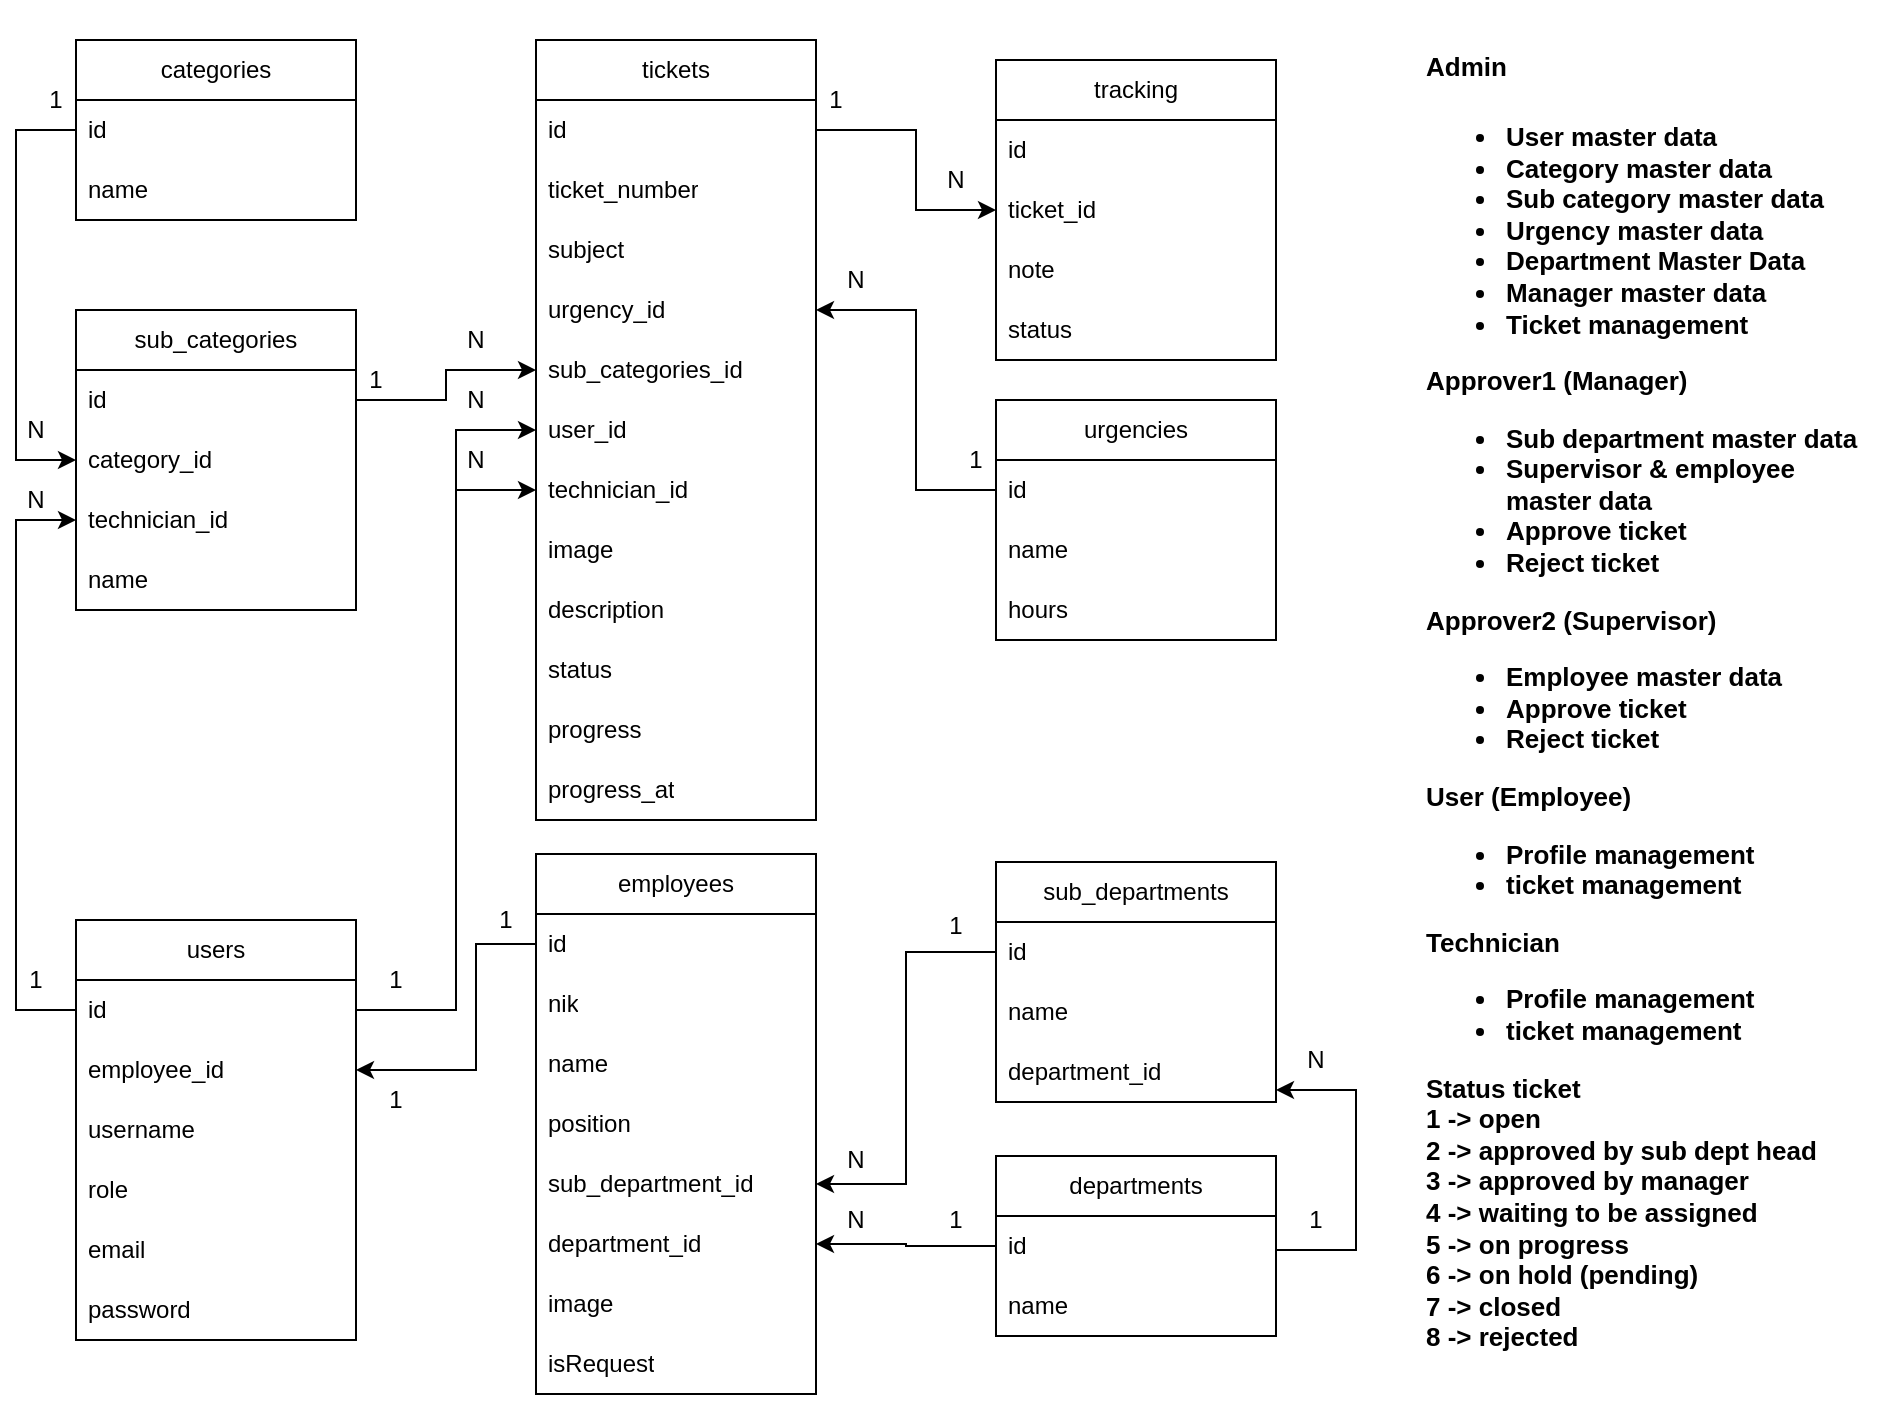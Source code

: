 <mxfile version="21.1.2" type="device">
  <diagram name="Page-1" id="7q6TbTk7eY_cchY8SYJu">
    <mxGraphModel dx="819" dy="1588" grid="1" gridSize="10" guides="1" tooltips="1" connect="1" arrows="1" fold="1" page="1" pageScale="1" pageWidth="850" pageHeight="1100" math="0" shadow="0">
      <root>
        <mxCell id="0" />
        <mxCell id="1" parent="0" />
        <mxCell id="cJtuVRCATEencA3YISi1-1" value="users" style="swimlane;fontStyle=0;childLayout=stackLayout;horizontal=1;startSize=30;horizontalStack=0;resizeParent=1;resizeParentMax=0;resizeLast=0;collapsible=1;marginBottom=0;whiteSpace=wrap;html=1;" vertex="1" parent="1">
          <mxGeometry x="60" y="230" width="140" height="210" as="geometry" />
        </mxCell>
        <mxCell id="cJtuVRCATEencA3YISi1-2" value="id" style="text;strokeColor=none;fillColor=none;align=left;verticalAlign=middle;spacingLeft=4;spacingRight=4;overflow=hidden;points=[[0,0.5],[1,0.5]];portConstraint=eastwest;rotatable=0;whiteSpace=wrap;html=1;" vertex="1" parent="cJtuVRCATEencA3YISi1-1">
          <mxGeometry y="30" width="140" height="30" as="geometry" />
        </mxCell>
        <mxCell id="cJtuVRCATEencA3YISi1-3" value="employee_id" style="text;strokeColor=none;fillColor=none;align=left;verticalAlign=middle;spacingLeft=4;spacingRight=4;overflow=hidden;points=[[0,0.5],[1,0.5]];portConstraint=eastwest;rotatable=0;whiteSpace=wrap;html=1;" vertex="1" parent="cJtuVRCATEencA3YISi1-1">
          <mxGeometry y="60" width="140" height="30" as="geometry" />
        </mxCell>
        <mxCell id="cJtuVRCATEencA3YISi1-5" value="username" style="text;strokeColor=none;fillColor=none;align=left;verticalAlign=middle;spacingLeft=4;spacingRight=4;overflow=hidden;points=[[0,0.5],[1,0.5]];portConstraint=eastwest;rotatable=0;whiteSpace=wrap;html=1;" vertex="1" parent="cJtuVRCATEencA3YISi1-1">
          <mxGeometry y="90" width="140" height="30" as="geometry" />
        </mxCell>
        <mxCell id="cJtuVRCATEencA3YISi1-6" value="role" style="text;strokeColor=none;fillColor=none;align=left;verticalAlign=middle;spacingLeft=4;spacingRight=4;overflow=hidden;points=[[0,0.5],[1,0.5]];portConstraint=eastwest;rotatable=0;whiteSpace=wrap;html=1;" vertex="1" parent="cJtuVRCATEencA3YISi1-1">
          <mxGeometry y="120" width="140" height="30" as="geometry" />
        </mxCell>
        <mxCell id="cJtuVRCATEencA3YISi1-7" value="email" style="text;strokeColor=none;fillColor=none;align=left;verticalAlign=middle;spacingLeft=4;spacingRight=4;overflow=hidden;points=[[0,0.5],[1,0.5]];portConstraint=eastwest;rotatable=0;whiteSpace=wrap;html=1;" vertex="1" parent="cJtuVRCATEencA3YISi1-1">
          <mxGeometry y="150" width="140" height="30" as="geometry" />
        </mxCell>
        <mxCell id="cJtuVRCATEencA3YISi1-8" value="password" style="text;strokeColor=none;fillColor=none;align=left;verticalAlign=middle;spacingLeft=4;spacingRight=4;overflow=hidden;points=[[0,0.5],[1,0.5]];portConstraint=eastwest;rotatable=0;whiteSpace=wrap;html=1;" vertex="1" parent="cJtuVRCATEencA3YISi1-1">
          <mxGeometry y="180" width="140" height="30" as="geometry" />
        </mxCell>
        <mxCell id="cJtuVRCATEencA3YISi1-9" value="employees" style="swimlane;fontStyle=0;childLayout=stackLayout;horizontal=1;startSize=30;horizontalStack=0;resizeParent=1;resizeParentMax=0;resizeLast=0;collapsible=1;marginBottom=0;whiteSpace=wrap;html=1;" vertex="1" parent="1">
          <mxGeometry x="290" y="197" width="140" height="270" as="geometry" />
        </mxCell>
        <mxCell id="cJtuVRCATEencA3YISi1-10" value="id" style="text;strokeColor=none;fillColor=none;align=left;verticalAlign=middle;spacingLeft=4;spacingRight=4;overflow=hidden;points=[[0,0.5],[1,0.5]];portConstraint=eastwest;rotatable=0;whiteSpace=wrap;html=1;" vertex="1" parent="cJtuVRCATEencA3YISi1-9">
          <mxGeometry y="30" width="140" height="30" as="geometry" />
        </mxCell>
        <mxCell id="cJtuVRCATEencA3YISi1-11" value="nik" style="text;strokeColor=none;fillColor=none;align=left;verticalAlign=middle;spacingLeft=4;spacingRight=4;overflow=hidden;points=[[0,0.5],[1,0.5]];portConstraint=eastwest;rotatable=0;whiteSpace=wrap;html=1;" vertex="1" parent="cJtuVRCATEencA3YISi1-9">
          <mxGeometry y="60" width="140" height="30" as="geometry" />
        </mxCell>
        <mxCell id="cJtuVRCATEencA3YISi1-12" value="name" style="text;strokeColor=none;fillColor=none;align=left;verticalAlign=middle;spacingLeft=4;spacingRight=4;overflow=hidden;points=[[0,0.5],[1,0.5]];portConstraint=eastwest;rotatable=0;whiteSpace=wrap;html=1;" vertex="1" parent="cJtuVRCATEencA3YISi1-9">
          <mxGeometry y="90" width="140" height="30" as="geometry" />
        </mxCell>
        <mxCell id="cJtuVRCATEencA3YISi1-13" value="position" style="text;strokeColor=none;fillColor=none;align=left;verticalAlign=middle;spacingLeft=4;spacingRight=4;overflow=hidden;points=[[0,0.5],[1,0.5]];portConstraint=eastwest;rotatable=0;whiteSpace=wrap;html=1;" vertex="1" parent="cJtuVRCATEencA3YISi1-9">
          <mxGeometry y="120" width="140" height="30" as="geometry" />
        </mxCell>
        <mxCell id="cJtuVRCATEencA3YISi1-98" value="sub_department_id" style="text;strokeColor=none;fillColor=none;align=left;verticalAlign=middle;spacingLeft=4;spacingRight=4;overflow=hidden;points=[[0,0.5],[1,0.5]];portConstraint=eastwest;rotatable=0;whiteSpace=wrap;html=1;" vertex="1" parent="cJtuVRCATEencA3YISi1-9">
          <mxGeometry y="150" width="140" height="30" as="geometry" />
        </mxCell>
        <mxCell id="cJtuVRCATEencA3YISi1-99" value="department_id" style="text;strokeColor=none;fillColor=none;align=left;verticalAlign=middle;spacingLeft=4;spacingRight=4;overflow=hidden;points=[[0,0.5],[1,0.5]];portConstraint=eastwest;rotatable=0;whiteSpace=wrap;html=1;" vertex="1" parent="cJtuVRCATEencA3YISi1-9">
          <mxGeometry y="180" width="140" height="30" as="geometry" />
        </mxCell>
        <mxCell id="cJtuVRCATEencA3YISi1-14" value="image" style="text;strokeColor=none;fillColor=none;align=left;verticalAlign=middle;spacingLeft=4;spacingRight=4;overflow=hidden;points=[[0,0.5],[1,0.5]];portConstraint=eastwest;rotatable=0;whiteSpace=wrap;html=1;" vertex="1" parent="cJtuVRCATEencA3YISi1-9">
          <mxGeometry y="210" width="140" height="30" as="geometry" />
        </mxCell>
        <mxCell id="cJtuVRCATEencA3YISi1-15" value="isRequest" style="text;strokeColor=none;fillColor=none;align=left;verticalAlign=middle;spacingLeft=4;spacingRight=4;overflow=hidden;points=[[0,0.5],[1,0.5]];portConstraint=eastwest;rotatable=0;whiteSpace=wrap;html=1;" vertex="1" parent="cJtuVRCATEencA3YISi1-9">
          <mxGeometry y="240" width="140" height="30" as="geometry" />
        </mxCell>
        <mxCell id="cJtuVRCATEencA3YISi1-22" value="sub_departments" style="swimlane;fontStyle=0;childLayout=stackLayout;horizontal=1;startSize=30;horizontalStack=0;resizeParent=1;resizeParentMax=0;resizeLast=0;collapsible=1;marginBottom=0;whiteSpace=wrap;html=1;" vertex="1" parent="1">
          <mxGeometry x="520" y="201" width="140" height="120" as="geometry" />
        </mxCell>
        <mxCell id="cJtuVRCATEencA3YISi1-23" value="id" style="text;strokeColor=none;fillColor=none;align=left;verticalAlign=middle;spacingLeft=4;spacingRight=4;overflow=hidden;points=[[0,0.5],[1,0.5]];portConstraint=eastwest;rotatable=0;whiteSpace=wrap;html=1;" vertex="1" parent="cJtuVRCATEencA3YISi1-22">
          <mxGeometry y="30" width="140" height="30" as="geometry" />
        </mxCell>
        <mxCell id="cJtuVRCATEencA3YISi1-24" value="name" style="text;strokeColor=none;fillColor=none;align=left;verticalAlign=middle;spacingLeft=4;spacingRight=4;overflow=hidden;points=[[0,0.5],[1,0.5]];portConstraint=eastwest;rotatable=0;whiteSpace=wrap;html=1;" vertex="1" parent="cJtuVRCATEencA3YISi1-22">
          <mxGeometry y="60" width="140" height="30" as="geometry" />
        </mxCell>
        <mxCell id="cJtuVRCATEencA3YISi1-25" value="department_id" style="text;strokeColor=none;fillColor=none;align=left;verticalAlign=middle;spacingLeft=4;spacingRight=4;overflow=hidden;points=[[0,0.5],[1,0.5]];portConstraint=eastwest;rotatable=0;whiteSpace=wrap;html=1;" vertex="1" parent="cJtuVRCATEencA3YISi1-22">
          <mxGeometry y="90" width="140" height="30" as="geometry" />
        </mxCell>
        <mxCell id="cJtuVRCATEencA3YISi1-27" value="departments" style="swimlane;fontStyle=0;childLayout=stackLayout;horizontal=1;startSize=30;horizontalStack=0;resizeParent=1;resizeParentMax=0;resizeLast=0;collapsible=1;marginBottom=0;whiteSpace=wrap;html=1;" vertex="1" parent="1">
          <mxGeometry x="520" y="348" width="140" height="90" as="geometry" />
        </mxCell>
        <mxCell id="cJtuVRCATEencA3YISi1-28" value="id" style="text;strokeColor=none;fillColor=none;align=left;verticalAlign=middle;spacingLeft=4;spacingRight=4;overflow=hidden;points=[[0,0.5],[1,0.5]];portConstraint=eastwest;rotatable=0;whiteSpace=wrap;html=1;" vertex="1" parent="cJtuVRCATEencA3YISi1-27">
          <mxGeometry y="30" width="140" height="30" as="geometry" />
        </mxCell>
        <mxCell id="cJtuVRCATEencA3YISi1-29" value="name" style="text;strokeColor=none;fillColor=none;align=left;verticalAlign=middle;spacingLeft=4;spacingRight=4;overflow=hidden;points=[[0,0.5],[1,0.5]];portConstraint=eastwest;rotatable=0;whiteSpace=wrap;html=1;" vertex="1" parent="cJtuVRCATEencA3YISi1-27">
          <mxGeometry y="60" width="140" height="30" as="geometry" />
        </mxCell>
        <mxCell id="cJtuVRCATEencA3YISi1-31" value="tickets" style="swimlane;fontStyle=0;childLayout=stackLayout;horizontal=1;startSize=30;horizontalStack=0;resizeParent=1;resizeParentMax=0;resizeLast=0;collapsible=1;marginBottom=0;whiteSpace=wrap;html=1;" vertex="1" parent="1">
          <mxGeometry x="290" y="-210" width="140" height="390" as="geometry" />
        </mxCell>
        <mxCell id="cJtuVRCATEencA3YISi1-32" value="id" style="text;strokeColor=none;fillColor=none;align=left;verticalAlign=middle;spacingLeft=4;spacingRight=4;overflow=hidden;points=[[0,0.5],[1,0.5]];portConstraint=eastwest;rotatable=0;whiteSpace=wrap;html=1;" vertex="1" parent="cJtuVRCATEencA3YISi1-31">
          <mxGeometry y="30" width="140" height="30" as="geometry" />
        </mxCell>
        <mxCell id="cJtuVRCATEencA3YISi1-33" value="ticket_number" style="text;strokeColor=none;fillColor=none;align=left;verticalAlign=middle;spacingLeft=4;spacingRight=4;overflow=hidden;points=[[0,0.5],[1,0.5]];portConstraint=eastwest;rotatable=0;whiteSpace=wrap;html=1;" vertex="1" parent="cJtuVRCATEencA3YISi1-31">
          <mxGeometry y="60" width="140" height="30" as="geometry" />
        </mxCell>
        <mxCell id="cJtuVRCATEencA3YISi1-126" value="subject" style="text;strokeColor=none;fillColor=none;align=left;verticalAlign=middle;spacingLeft=4;spacingRight=4;overflow=hidden;points=[[0,0.5],[1,0.5]];portConstraint=eastwest;rotatable=0;whiteSpace=wrap;html=1;" vertex="1" parent="cJtuVRCATEencA3YISi1-31">
          <mxGeometry y="90" width="140" height="30" as="geometry" />
        </mxCell>
        <mxCell id="cJtuVRCATEencA3YISi1-34" value="urgency_id" style="text;strokeColor=none;fillColor=none;align=left;verticalAlign=middle;spacingLeft=4;spacingRight=4;overflow=hidden;points=[[0,0.5],[1,0.5]];portConstraint=eastwest;rotatable=0;whiteSpace=wrap;html=1;" vertex="1" parent="cJtuVRCATEencA3YISi1-31">
          <mxGeometry y="120" width="140" height="30" as="geometry" />
        </mxCell>
        <mxCell id="cJtuVRCATEencA3YISi1-37" value="sub_categories_id" style="text;strokeColor=none;fillColor=none;align=left;verticalAlign=middle;spacingLeft=4;spacingRight=4;overflow=hidden;points=[[0,0.5],[1,0.5]];portConstraint=eastwest;rotatable=0;whiteSpace=wrap;html=1;" vertex="1" parent="cJtuVRCATEencA3YISi1-31">
          <mxGeometry y="150" width="140" height="30" as="geometry" />
        </mxCell>
        <mxCell id="cJtuVRCATEencA3YISi1-35" value="user_id" style="text;strokeColor=none;fillColor=none;align=left;verticalAlign=middle;spacingLeft=4;spacingRight=4;overflow=hidden;points=[[0,0.5],[1,0.5]];portConstraint=eastwest;rotatable=0;whiteSpace=wrap;html=1;" vertex="1" parent="cJtuVRCATEencA3YISi1-31">
          <mxGeometry y="180" width="140" height="30" as="geometry" />
        </mxCell>
        <mxCell id="cJtuVRCATEencA3YISi1-36" value="technician_id" style="text;strokeColor=none;fillColor=none;align=left;verticalAlign=middle;spacingLeft=4;spacingRight=4;overflow=hidden;points=[[0,0.5],[1,0.5]];portConstraint=eastwest;rotatable=0;whiteSpace=wrap;html=1;" vertex="1" parent="cJtuVRCATEencA3YISi1-31">
          <mxGeometry y="210" width="140" height="30" as="geometry" />
        </mxCell>
        <mxCell id="cJtuVRCATEencA3YISi1-38" value="image" style="text;strokeColor=none;fillColor=none;align=left;verticalAlign=middle;spacingLeft=4;spacingRight=4;overflow=hidden;points=[[0,0.5],[1,0.5]];portConstraint=eastwest;rotatable=0;whiteSpace=wrap;html=1;" vertex="1" parent="cJtuVRCATEencA3YISi1-31">
          <mxGeometry y="240" width="140" height="30" as="geometry" />
        </mxCell>
        <mxCell id="cJtuVRCATEencA3YISi1-39" value="description" style="text;strokeColor=none;fillColor=none;align=left;verticalAlign=middle;spacingLeft=4;spacingRight=4;overflow=hidden;points=[[0,0.5],[1,0.5]];portConstraint=eastwest;rotatable=0;whiteSpace=wrap;html=1;" vertex="1" parent="cJtuVRCATEencA3YISi1-31">
          <mxGeometry y="270" width="140" height="30" as="geometry" />
        </mxCell>
        <mxCell id="cJtuVRCATEencA3YISi1-40" value="status" style="text;strokeColor=none;fillColor=none;align=left;verticalAlign=middle;spacingLeft=4;spacingRight=4;overflow=hidden;points=[[0,0.5],[1,0.5]];portConstraint=eastwest;rotatable=0;whiteSpace=wrap;html=1;" vertex="1" parent="cJtuVRCATEencA3YISi1-31">
          <mxGeometry y="300" width="140" height="30" as="geometry" />
        </mxCell>
        <mxCell id="cJtuVRCATEencA3YISi1-41" value="progress" style="text;strokeColor=none;fillColor=none;align=left;verticalAlign=middle;spacingLeft=4;spacingRight=4;overflow=hidden;points=[[0,0.5],[1,0.5]];portConstraint=eastwest;rotatable=0;whiteSpace=wrap;html=1;" vertex="1" parent="cJtuVRCATEencA3YISi1-31">
          <mxGeometry y="330" width="140" height="30" as="geometry" />
        </mxCell>
        <mxCell id="cJtuVRCATEencA3YISi1-127" value="progress_at" style="text;strokeColor=none;fillColor=none;align=left;verticalAlign=middle;spacingLeft=4;spacingRight=4;overflow=hidden;points=[[0,0.5],[1,0.5]];portConstraint=eastwest;rotatable=0;whiteSpace=wrap;html=1;" vertex="1" parent="cJtuVRCATEencA3YISi1-31">
          <mxGeometry y="360" width="140" height="30" as="geometry" />
        </mxCell>
        <mxCell id="cJtuVRCATEencA3YISi1-42" value="categories" style="swimlane;fontStyle=0;childLayout=stackLayout;horizontal=1;startSize=30;horizontalStack=0;resizeParent=1;resizeParentMax=0;resizeLast=0;collapsible=1;marginBottom=0;whiteSpace=wrap;html=1;" vertex="1" parent="1">
          <mxGeometry x="60" y="-210" width="140" height="90" as="geometry" />
        </mxCell>
        <mxCell id="cJtuVRCATEencA3YISi1-43" value="id" style="text;strokeColor=none;fillColor=none;align=left;verticalAlign=middle;spacingLeft=4;spacingRight=4;overflow=hidden;points=[[0,0.5],[1,0.5]];portConstraint=eastwest;rotatable=0;whiteSpace=wrap;html=1;" vertex="1" parent="cJtuVRCATEencA3YISi1-42">
          <mxGeometry y="30" width="140" height="30" as="geometry" />
        </mxCell>
        <mxCell id="cJtuVRCATEencA3YISi1-44" value="name" style="text;strokeColor=none;fillColor=none;align=left;verticalAlign=middle;spacingLeft=4;spacingRight=4;overflow=hidden;points=[[0,0.5],[1,0.5]];portConstraint=eastwest;rotatable=0;whiteSpace=wrap;html=1;" vertex="1" parent="cJtuVRCATEencA3YISi1-42">
          <mxGeometry y="60" width="140" height="30" as="geometry" />
        </mxCell>
        <mxCell id="cJtuVRCATEencA3YISi1-45" value="sub_categories" style="swimlane;fontStyle=0;childLayout=stackLayout;horizontal=1;startSize=30;horizontalStack=0;resizeParent=1;resizeParentMax=0;resizeLast=0;collapsible=1;marginBottom=0;whiteSpace=wrap;html=1;" vertex="1" parent="1">
          <mxGeometry x="60" y="-75" width="140" height="150" as="geometry" />
        </mxCell>
        <mxCell id="cJtuVRCATEencA3YISi1-46" value="id" style="text;strokeColor=none;fillColor=none;align=left;verticalAlign=middle;spacingLeft=4;spacingRight=4;overflow=hidden;points=[[0,0.5],[1,0.5]];portConstraint=eastwest;rotatable=0;whiteSpace=wrap;html=1;" vertex="1" parent="cJtuVRCATEencA3YISi1-45">
          <mxGeometry y="30" width="140" height="30" as="geometry" />
        </mxCell>
        <mxCell id="cJtuVRCATEencA3YISi1-47" value="category_id" style="text;strokeColor=none;fillColor=none;align=left;verticalAlign=middle;spacingLeft=4;spacingRight=4;overflow=hidden;points=[[0,0.5],[1,0.5]];portConstraint=eastwest;rotatable=0;whiteSpace=wrap;html=1;" vertex="1" parent="cJtuVRCATEencA3YISi1-45">
          <mxGeometry y="60" width="140" height="30" as="geometry" />
        </mxCell>
        <mxCell id="cJtuVRCATEencA3YISi1-48" value="technician_id" style="text;strokeColor=none;fillColor=none;align=left;verticalAlign=middle;spacingLeft=4;spacingRight=4;overflow=hidden;points=[[0,0.5],[1,0.5]];portConstraint=eastwest;rotatable=0;whiteSpace=wrap;html=1;" vertex="1" parent="cJtuVRCATEencA3YISi1-45">
          <mxGeometry y="90" width="140" height="30" as="geometry" />
        </mxCell>
        <mxCell id="cJtuVRCATEencA3YISi1-49" value="name" style="text;strokeColor=none;fillColor=none;align=left;verticalAlign=middle;spacingLeft=4;spacingRight=4;overflow=hidden;points=[[0,0.5],[1,0.5]];portConstraint=eastwest;rotatable=0;whiteSpace=wrap;html=1;" vertex="1" parent="cJtuVRCATEencA3YISi1-45">
          <mxGeometry y="120" width="140" height="30" as="geometry" />
        </mxCell>
        <mxCell id="cJtuVRCATEencA3YISi1-50" value="tracking" style="swimlane;fontStyle=0;childLayout=stackLayout;horizontal=1;startSize=30;horizontalStack=0;resizeParent=1;resizeParentMax=0;resizeLast=0;collapsible=1;marginBottom=0;whiteSpace=wrap;html=1;" vertex="1" parent="1">
          <mxGeometry x="520" y="-200" width="140" height="150" as="geometry" />
        </mxCell>
        <mxCell id="cJtuVRCATEencA3YISi1-51" value="id" style="text;strokeColor=none;fillColor=none;align=left;verticalAlign=middle;spacingLeft=4;spacingRight=4;overflow=hidden;points=[[0,0.5],[1,0.5]];portConstraint=eastwest;rotatable=0;whiteSpace=wrap;html=1;" vertex="1" parent="cJtuVRCATEencA3YISi1-50">
          <mxGeometry y="30" width="140" height="30" as="geometry" />
        </mxCell>
        <mxCell id="cJtuVRCATEencA3YISi1-52" value="ticket_id" style="text;strokeColor=none;fillColor=none;align=left;verticalAlign=middle;spacingLeft=4;spacingRight=4;overflow=hidden;points=[[0,0.5],[1,0.5]];portConstraint=eastwest;rotatable=0;whiteSpace=wrap;html=1;" vertex="1" parent="cJtuVRCATEencA3YISi1-50">
          <mxGeometry y="60" width="140" height="30" as="geometry" />
        </mxCell>
        <mxCell id="cJtuVRCATEencA3YISi1-53" value="note" style="text;strokeColor=none;fillColor=none;align=left;verticalAlign=middle;spacingLeft=4;spacingRight=4;overflow=hidden;points=[[0,0.5],[1,0.5]];portConstraint=eastwest;rotatable=0;whiteSpace=wrap;html=1;" vertex="1" parent="cJtuVRCATEencA3YISi1-50">
          <mxGeometry y="90" width="140" height="30" as="geometry" />
        </mxCell>
        <mxCell id="cJtuVRCATEencA3YISi1-54" value="status" style="text;strokeColor=none;fillColor=none;align=left;verticalAlign=middle;spacingLeft=4;spacingRight=4;overflow=hidden;points=[[0,0.5],[1,0.5]];portConstraint=eastwest;rotatable=0;whiteSpace=wrap;html=1;" vertex="1" parent="cJtuVRCATEencA3YISi1-50">
          <mxGeometry y="120" width="140" height="30" as="geometry" />
        </mxCell>
        <mxCell id="cJtuVRCATEencA3YISi1-55" value="" style="endArrow=classic;html=1;rounded=0;exitX=1;exitY=0.5;exitDx=0;exitDy=0;entryX=0;entryY=0.5;entryDx=0;entryDy=0;" edge="1" parent="1" source="cJtuVRCATEencA3YISi1-32" target="cJtuVRCATEencA3YISi1-52">
          <mxGeometry width="50" height="50" relative="1" as="geometry">
            <mxPoint x="290" y="70" as="sourcePoint" />
            <mxPoint x="340" y="20" as="targetPoint" />
            <Array as="points">
              <mxPoint x="480" y="-165" />
              <mxPoint x="480" y="-125" />
            </Array>
          </mxGeometry>
        </mxCell>
        <mxCell id="cJtuVRCATEencA3YISi1-56" value="urgencies" style="swimlane;fontStyle=0;childLayout=stackLayout;horizontal=1;startSize=30;horizontalStack=0;resizeParent=1;resizeParentMax=0;resizeLast=0;collapsible=1;marginBottom=0;whiteSpace=wrap;html=1;" vertex="1" parent="1">
          <mxGeometry x="520" y="-30" width="140" height="120" as="geometry" />
        </mxCell>
        <mxCell id="cJtuVRCATEencA3YISi1-57" value="id" style="text;strokeColor=none;fillColor=none;align=left;verticalAlign=middle;spacingLeft=4;spacingRight=4;overflow=hidden;points=[[0,0.5],[1,0.5]];portConstraint=eastwest;rotatable=0;whiteSpace=wrap;html=1;" vertex="1" parent="cJtuVRCATEencA3YISi1-56">
          <mxGeometry y="30" width="140" height="30" as="geometry" />
        </mxCell>
        <mxCell id="cJtuVRCATEencA3YISi1-58" value="name" style="text;strokeColor=none;fillColor=none;align=left;verticalAlign=middle;spacingLeft=4;spacingRight=4;overflow=hidden;points=[[0,0.5],[1,0.5]];portConstraint=eastwest;rotatable=0;whiteSpace=wrap;html=1;" vertex="1" parent="cJtuVRCATEencA3YISi1-56">
          <mxGeometry y="60" width="140" height="30" as="geometry" />
        </mxCell>
        <mxCell id="cJtuVRCATEencA3YISi1-59" value="hours" style="text;strokeColor=none;fillColor=none;align=left;verticalAlign=middle;spacingLeft=4;spacingRight=4;overflow=hidden;points=[[0,0.5],[1,0.5]];portConstraint=eastwest;rotatable=0;whiteSpace=wrap;html=1;" vertex="1" parent="cJtuVRCATEencA3YISi1-56">
          <mxGeometry y="90" width="140" height="30" as="geometry" />
        </mxCell>
        <mxCell id="cJtuVRCATEencA3YISi1-60" value="" style="endArrow=classic;html=1;rounded=0;entryX=1;entryY=0.5;entryDx=0;entryDy=0;exitX=0;exitY=0.5;exitDx=0;exitDy=0;" edge="1" parent="1" source="cJtuVRCATEencA3YISi1-57" target="cJtuVRCATEencA3YISi1-34">
          <mxGeometry width="50" height="50" relative="1" as="geometry">
            <mxPoint x="290" y="-40" as="sourcePoint" />
            <mxPoint x="340" y="-90" as="targetPoint" />
            <Array as="points">
              <mxPoint x="480" y="15" />
              <mxPoint x="480" y="-75" />
            </Array>
          </mxGeometry>
        </mxCell>
        <mxCell id="cJtuVRCATEencA3YISi1-68" value="1" style="text;html=1;strokeColor=none;fillColor=none;align=center;verticalAlign=middle;whiteSpace=wrap;rounded=0;" vertex="1" parent="1">
          <mxGeometry x="430" y="-190" width="20" height="20" as="geometry" />
        </mxCell>
        <mxCell id="cJtuVRCATEencA3YISi1-69" value="N" style="text;html=1;strokeColor=none;fillColor=none;align=center;verticalAlign=middle;whiteSpace=wrap;rounded=0;" vertex="1" parent="1">
          <mxGeometry x="490" y="-150" width="20" height="20" as="geometry" />
        </mxCell>
        <mxCell id="cJtuVRCATEencA3YISi1-70" value="N" style="text;html=1;strokeColor=none;fillColor=none;align=center;verticalAlign=middle;whiteSpace=wrap;rounded=0;" vertex="1" parent="1">
          <mxGeometry x="440" y="-100" width="20" height="20" as="geometry" />
        </mxCell>
        <mxCell id="cJtuVRCATEencA3YISi1-71" value="1" style="text;html=1;strokeColor=none;fillColor=none;align=center;verticalAlign=middle;whiteSpace=wrap;rounded=0;" vertex="1" parent="1">
          <mxGeometry x="500" y="-10" width="20" height="20" as="geometry" />
        </mxCell>
        <mxCell id="cJtuVRCATEencA3YISi1-100" style="edgeStyle=orthogonalEdgeStyle;rounded=0;orthogonalLoop=1;jettySize=auto;html=1;exitX=1;exitY=0.5;exitDx=0;exitDy=0;" edge="1" parent="1" source="cJtuVRCATEencA3YISi1-28" target="cJtuVRCATEencA3YISi1-25">
          <mxGeometry relative="1" as="geometry">
            <Array as="points">
              <mxPoint x="700" y="395" />
              <mxPoint x="700" y="315" />
            </Array>
          </mxGeometry>
        </mxCell>
        <mxCell id="cJtuVRCATEencA3YISi1-101" style="edgeStyle=orthogonalEdgeStyle;rounded=0;orthogonalLoop=1;jettySize=auto;html=1;" edge="1" parent="1" source="cJtuVRCATEencA3YISi1-23" target="cJtuVRCATEencA3YISi1-98">
          <mxGeometry relative="1" as="geometry" />
        </mxCell>
        <mxCell id="cJtuVRCATEencA3YISi1-102" style="edgeStyle=orthogonalEdgeStyle;rounded=0;orthogonalLoop=1;jettySize=auto;html=1;entryX=1;entryY=0.5;entryDx=0;entryDy=0;" edge="1" parent="1" source="cJtuVRCATEencA3YISi1-28" target="cJtuVRCATEencA3YISi1-99">
          <mxGeometry relative="1" as="geometry" />
        </mxCell>
        <mxCell id="cJtuVRCATEencA3YISi1-103" style="edgeStyle=orthogonalEdgeStyle;rounded=0;orthogonalLoop=1;jettySize=auto;html=1;entryX=1;entryY=0.5;entryDx=0;entryDy=0;exitX=0;exitY=0.5;exitDx=0;exitDy=0;" edge="1" parent="1" source="cJtuVRCATEencA3YISi1-10" target="cJtuVRCATEencA3YISi1-3">
          <mxGeometry relative="1" as="geometry">
            <Array as="points">
              <mxPoint x="260" y="242" />
              <mxPoint x="260" y="305" />
            </Array>
          </mxGeometry>
        </mxCell>
        <mxCell id="cJtuVRCATEencA3YISi1-104" style="edgeStyle=orthogonalEdgeStyle;rounded=0;orthogonalLoop=1;jettySize=auto;html=1;entryX=0;entryY=0.5;entryDx=0;entryDy=0;" edge="1" parent="1" source="cJtuVRCATEencA3YISi1-2" target="cJtuVRCATEencA3YISi1-48">
          <mxGeometry relative="1" as="geometry">
            <Array as="points">
              <mxPoint x="30" y="275" />
              <mxPoint x="30" y="30" />
            </Array>
          </mxGeometry>
        </mxCell>
        <mxCell id="cJtuVRCATEencA3YISi1-107" style="edgeStyle=orthogonalEdgeStyle;rounded=0;orthogonalLoop=1;jettySize=auto;html=1;entryX=0;entryY=0.5;entryDx=0;entryDy=0;" edge="1" parent="1" source="cJtuVRCATEencA3YISi1-2" target="cJtuVRCATEencA3YISi1-35">
          <mxGeometry relative="1" as="geometry">
            <Array as="points">
              <mxPoint x="250" y="275" />
              <mxPoint x="250" y="-15" />
            </Array>
          </mxGeometry>
        </mxCell>
        <mxCell id="cJtuVRCATEencA3YISi1-108" style="edgeStyle=orthogonalEdgeStyle;rounded=0;orthogonalLoop=1;jettySize=auto;html=1;entryX=0;entryY=0.5;entryDx=0;entryDy=0;" edge="1" parent="1" source="cJtuVRCATEencA3YISi1-2" target="cJtuVRCATEencA3YISi1-36">
          <mxGeometry relative="1" as="geometry">
            <Array as="points">
              <mxPoint x="250" y="275" />
              <mxPoint x="250" y="15" />
            </Array>
          </mxGeometry>
        </mxCell>
        <mxCell id="cJtuVRCATEencA3YISi1-110" value="1" style="text;html=1;strokeColor=none;fillColor=none;align=center;verticalAlign=middle;whiteSpace=wrap;rounded=0;" vertex="1" parent="1">
          <mxGeometry x="670" y="370" width="20" height="20" as="geometry" />
        </mxCell>
        <mxCell id="cJtuVRCATEencA3YISi1-111" value="N" style="text;html=1;strokeColor=none;fillColor=none;align=center;verticalAlign=middle;whiteSpace=wrap;rounded=0;" vertex="1" parent="1">
          <mxGeometry x="670" y="290" width="20" height="20" as="geometry" />
        </mxCell>
        <mxCell id="cJtuVRCATEencA3YISi1-112" value="1" style="text;html=1;strokeColor=none;fillColor=none;align=center;verticalAlign=middle;whiteSpace=wrap;rounded=0;" vertex="1" parent="1">
          <mxGeometry x="490" y="370" width="20" height="20" as="geometry" />
        </mxCell>
        <mxCell id="cJtuVRCATEencA3YISi1-113" value="N" style="text;html=1;strokeColor=none;fillColor=none;align=center;verticalAlign=middle;whiteSpace=wrap;rounded=0;" vertex="1" parent="1">
          <mxGeometry x="440" y="370" width="20" height="20" as="geometry" />
        </mxCell>
        <mxCell id="cJtuVRCATEencA3YISi1-114" value="1" style="text;html=1;strokeColor=none;fillColor=none;align=center;verticalAlign=middle;whiteSpace=wrap;rounded=0;" vertex="1" parent="1">
          <mxGeometry x="490" y="223" width="20" height="20" as="geometry" />
        </mxCell>
        <mxCell id="cJtuVRCATEencA3YISi1-115" value="N" style="text;html=1;strokeColor=none;fillColor=none;align=center;verticalAlign=middle;whiteSpace=wrap;rounded=0;" vertex="1" parent="1">
          <mxGeometry x="440" y="340" width="20" height="20" as="geometry" />
        </mxCell>
        <mxCell id="cJtuVRCATEencA3YISi1-116" value="1" style="text;html=1;strokeColor=none;fillColor=none;align=center;verticalAlign=middle;whiteSpace=wrap;rounded=0;" vertex="1" parent="1">
          <mxGeometry x="265" y="220" width="20" height="20" as="geometry" />
        </mxCell>
        <mxCell id="cJtuVRCATEencA3YISi1-117" value="1" style="text;html=1;strokeColor=none;fillColor=none;align=center;verticalAlign=middle;whiteSpace=wrap;rounded=0;" vertex="1" parent="1">
          <mxGeometry x="210" y="310" width="20" height="20" as="geometry" />
        </mxCell>
        <mxCell id="cJtuVRCATEencA3YISi1-118" value="1" style="text;html=1;strokeColor=none;fillColor=none;align=center;verticalAlign=middle;whiteSpace=wrap;rounded=0;" vertex="1" parent="1">
          <mxGeometry x="30" y="250" width="20" height="20" as="geometry" />
        </mxCell>
        <mxCell id="cJtuVRCATEencA3YISi1-119" value="N" style="text;html=1;strokeColor=none;fillColor=none;align=center;verticalAlign=middle;whiteSpace=wrap;rounded=0;" vertex="1" parent="1">
          <mxGeometry x="30" y="10" width="20" height="20" as="geometry" />
        </mxCell>
        <mxCell id="cJtuVRCATEencA3YISi1-121" value="N" style="text;html=1;strokeColor=none;fillColor=none;align=center;verticalAlign=middle;whiteSpace=wrap;rounded=0;" vertex="1" parent="1">
          <mxGeometry x="250" y="-70" width="20" height="20" as="geometry" />
        </mxCell>
        <mxCell id="cJtuVRCATEencA3YISi1-122" value="1" style="text;html=1;strokeColor=none;fillColor=none;align=center;verticalAlign=middle;whiteSpace=wrap;rounded=0;" vertex="1" parent="1">
          <mxGeometry x="210" y="250" width="20" height="20" as="geometry" />
        </mxCell>
        <mxCell id="cJtuVRCATEencA3YISi1-123" value="N" style="text;html=1;strokeColor=none;fillColor=none;align=center;verticalAlign=middle;whiteSpace=wrap;rounded=0;" vertex="1" parent="1">
          <mxGeometry x="250" y="-40" width="20" height="20" as="geometry" />
        </mxCell>
        <mxCell id="cJtuVRCATEencA3YISi1-124" value="N" style="text;html=1;strokeColor=none;fillColor=none;align=center;verticalAlign=middle;whiteSpace=wrap;rounded=0;" vertex="1" parent="1">
          <mxGeometry x="250" y="-10" width="20" height="20" as="geometry" />
        </mxCell>
        <mxCell id="cJtuVRCATEencA3YISi1-125" value="&lt;h1&gt;&lt;b style=&quot;font-size: 13px; background-color: initial;&quot;&gt;Admin&lt;/b&gt;&lt;br&gt;&lt;/h1&gt;&lt;div style=&quot;font-size: 13px;&quot;&gt;&lt;ul style=&quot;&quot;&gt;&lt;li&gt;&lt;b style=&quot;&quot;&gt;&lt;font style=&quot;font-size: 13px;&quot;&gt;User master data&lt;/font&gt;&lt;/b&gt;&lt;/li&gt;&lt;li&gt;&lt;b style=&quot;&quot;&gt;&lt;font style=&quot;font-size: 13px;&quot;&gt;Category master data&lt;/font&gt;&lt;/b&gt;&lt;/li&gt;&lt;li&gt;&lt;b style=&quot;&quot;&gt;&lt;font style=&quot;font-size: 13px;&quot;&gt;Sub category master data&lt;/font&gt;&lt;/b&gt;&lt;/li&gt;&lt;li&gt;&lt;b style=&quot;&quot;&gt;&lt;font style=&quot;font-size: 13px;&quot;&gt;Urgency master data&lt;/font&gt;&lt;/b&gt;&lt;/li&gt;&lt;li&gt;&lt;b style=&quot;&quot;&gt;&lt;font style=&quot;font-size: 13px;&quot;&gt;Department Master Data&lt;/font&gt;&lt;/b&gt;&lt;/li&gt;&lt;li&gt;&lt;b style=&quot;&quot;&gt;&lt;font style=&quot;font-size: 13px;&quot;&gt;Manager master data&lt;/font&gt;&lt;/b&gt;&lt;/li&gt;&lt;li&gt;&lt;b style=&quot;&quot;&gt;&lt;font style=&quot;font-size: 13px;&quot;&gt;Ticket management&amp;nbsp;&lt;/font&gt;&lt;/b&gt;&lt;/li&gt;&lt;/ul&gt;&lt;/div&gt;&lt;div style=&quot;font-size: 13px;&quot;&gt;&lt;b&gt;&lt;font style=&quot;font-size: 13px;&quot;&gt;Approver1 (Manager)&lt;/font&gt;&lt;/b&gt;&lt;/div&gt;&lt;div style=&quot;font-size: 13px;&quot;&gt;&lt;ul&gt;&lt;li&gt;&lt;b&gt;&lt;font style=&quot;font-size: 13px;&quot;&gt;Sub department master data&lt;/font&gt;&lt;/b&gt;&lt;/li&gt;&lt;li&gt;&lt;b&gt;&lt;font style=&quot;font-size: 13px;&quot;&gt;Supervisor &amp;amp; employee master data&lt;/font&gt;&lt;/b&gt;&lt;/li&gt;&lt;li&gt;&lt;b&gt;&lt;font style=&quot;font-size: 13px;&quot;&gt;Approve ticket&lt;/font&gt;&lt;/b&gt;&lt;/li&gt;&lt;li&gt;&lt;b&gt;&lt;font style=&quot;font-size: 13px;&quot;&gt;Reject ticket&lt;/font&gt;&lt;/b&gt;&lt;/li&gt;&lt;/ul&gt;&lt;div&gt;&lt;div style=&quot;border-color: var(--border-color);&quot;&gt;&lt;b style=&quot;border-color: var(--border-color);&quot;&gt;&lt;font style=&quot;font-size: 13px;&quot;&gt;Approver2 (Supervisor)&lt;/font&gt;&lt;/b&gt;&lt;/div&gt;&lt;div style=&quot;border-color: var(--border-color);&quot;&gt;&lt;ul style=&quot;border-color: var(--border-color);&quot;&gt;&lt;li style=&quot;border-color: var(--border-color);&quot;&gt;&lt;b style=&quot;border-color: var(--border-color);&quot;&gt;&lt;font style=&quot;font-size: 13px;&quot;&gt;Employee master data&lt;/font&gt;&lt;/b&gt;&lt;/li&gt;&lt;li style=&quot;border-color: var(--border-color);&quot;&gt;&lt;b style=&quot;border-color: var(--border-color);&quot;&gt;&lt;font style=&quot;font-size: 13px;&quot;&gt;Approve ticket&lt;/font&gt;&lt;/b&gt;&lt;/li&gt;&lt;li style=&quot;border-color: var(--border-color);&quot;&gt;&lt;b style=&quot;border-color: var(--border-color);&quot;&gt;&lt;font style=&quot;font-size: 13px;&quot;&gt;Reject ticket&lt;/font&gt;&lt;/b&gt;&lt;/li&gt;&lt;/ul&gt;&lt;/div&gt;&lt;/div&gt;&lt;/div&gt;&lt;div style=&quot;font-size: 13px;&quot;&gt;&lt;b&gt;&lt;font style=&quot;font-size: 13px;&quot;&gt;User (Employee)&lt;/font&gt;&lt;/b&gt;&lt;/div&gt;&lt;div style=&quot;font-size: 13px;&quot;&gt;&lt;ul&gt;&lt;li&gt;&lt;b&gt;&lt;font style=&quot;font-size: 13px;&quot;&gt;Profile management&lt;/font&gt;&lt;/b&gt;&lt;/li&gt;&lt;li&gt;&lt;b&gt;&lt;font style=&quot;font-size: 13px;&quot;&gt;ticket management&lt;/font&gt;&lt;/b&gt;&lt;/li&gt;&lt;/ul&gt;&lt;/div&gt;&lt;div style=&quot;font-size: 13px;&quot;&gt;&lt;b style=&quot;&quot;&gt;&lt;font style=&quot;font-size: 13px;&quot;&gt;Technician&lt;/font&gt;&lt;/b&gt;&lt;/div&gt;&lt;div style=&quot;font-size: 13px;&quot;&gt;&lt;ul style=&quot;&quot;&gt;&lt;li style=&quot;&quot;&gt;&lt;b&gt;&lt;font style=&quot;font-size: 13px;&quot;&gt;Profile management&lt;/font&gt;&lt;/b&gt;&lt;/li&gt;&lt;li style=&quot;&quot;&gt;&lt;b style=&quot;&quot;&gt;&lt;font style=&quot;font-size: 13px;&quot;&gt;ticket management&lt;/font&gt;&lt;/b&gt;&lt;/li&gt;&lt;/ul&gt;&lt;div&gt;&lt;b&gt;Status ticket&lt;/b&gt;&lt;/div&gt;&lt;div&gt;&lt;b&gt;1 -&amp;gt; open&lt;/b&gt;&lt;/div&gt;&lt;div&gt;&lt;b&gt;2 -&amp;gt; approved by sub dept head&lt;/b&gt;&lt;/div&gt;&lt;div&gt;&lt;b&gt;3 -&amp;gt; approved by manager&lt;/b&gt;&lt;/div&gt;&lt;div&gt;&lt;b&gt;4 -&amp;gt; waiting to be assigned&lt;/b&gt;&lt;/div&gt;&lt;div&gt;&lt;b&gt;5 -&amp;gt; on progress&lt;/b&gt;&lt;/div&gt;&lt;div&gt;&lt;b&gt;6 -&amp;gt; on hold (pending)&lt;/b&gt;&lt;/div&gt;&lt;div&gt;&lt;b&gt;7 -&amp;gt; closed&lt;/b&gt;&lt;/div&gt;&lt;div&gt;&lt;b&gt;8 -&amp;gt; rejected&amp;nbsp;&lt;/b&gt;&lt;/div&gt;&lt;/div&gt;" style="text;html=1;strokeColor=none;fillColor=none;spacing=5;spacingTop=-20;whiteSpace=wrap;overflow=hidden;rounded=0;" vertex="1" parent="1">
          <mxGeometry x="730" y="-220" width="230" height="690" as="geometry" />
        </mxCell>
        <mxCell id="cJtuVRCATEencA3YISi1-130" style="edgeStyle=orthogonalEdgeStyle;rounded=0;orthogonalLoop=1;jettySize=auto;html=1;entryX=0;entryY=0.5;entryDx=0;entryDy=0;" edge="1" parent="1" source="cJtuVRCATEencA3YISi1-43" target="cJtuVRCATEencA3YISi1-47">
          <mxGeometry relative="1" as="geometry">
            <Array as="points">
              <mxPoint x="30" y="-165" />
              <mxPoint x="30" />
            </Array>
          </mxGeometry>
        </mxCell>
        <mxCell id="cJtuVRCATEencA3YISi1-131" style="edgeStyle=orthogonalEdgeStyle;rounded=0;orthogonalLoop=1;jettySize=auto;html=1;" edge="1" parent="1" source="cJtuVRCATEencA3YISi1-46" target="cJtuVRCATEencA3YISi1-37">
          <mxGeometry relative="1" as="geometry" />
        </mxCell>
        <mxCell id="cJtuVRCATEencA3YISi1-132" value="1" style="text;html=1;strokeColor=none;fillColor=none;align=center;verticalAlign=middle;whiteSpace=wrap;rounded=0;" vertex="1" parent="1">
          <mxGeometry x="200" y="-50" width="20" height="20" as="geometry" />
        </mxCell>
        <mxCell id="cJtuVRCATEencA3YISi1-133" value="1" style="text;html=1;strokeColor=none;fillColor=none;align=center;verticalAlign=middle;whiteSpace=wrap;rounded=0;" vertex="1" parent="1">
          <mxGeometry x="40" y="-190" width="20" height="20" as="geometry" />
        </mxCell>
        <mxCell id="cJtuVRCATEencA3YISi1-134" value="N" style="text;html=1;strokeColor=none;fillColor=none;align=center;verticalAlign=middle;whiteSpace=wrap;rounded=0;" vertex="1" parent="1">
          <mxGeometry x="30" y="-25" width="20" height="20" as="geometry" />
        </mxCell>
      </root>
    </mxGraphModel>
  </diagram>
</mxfile>
